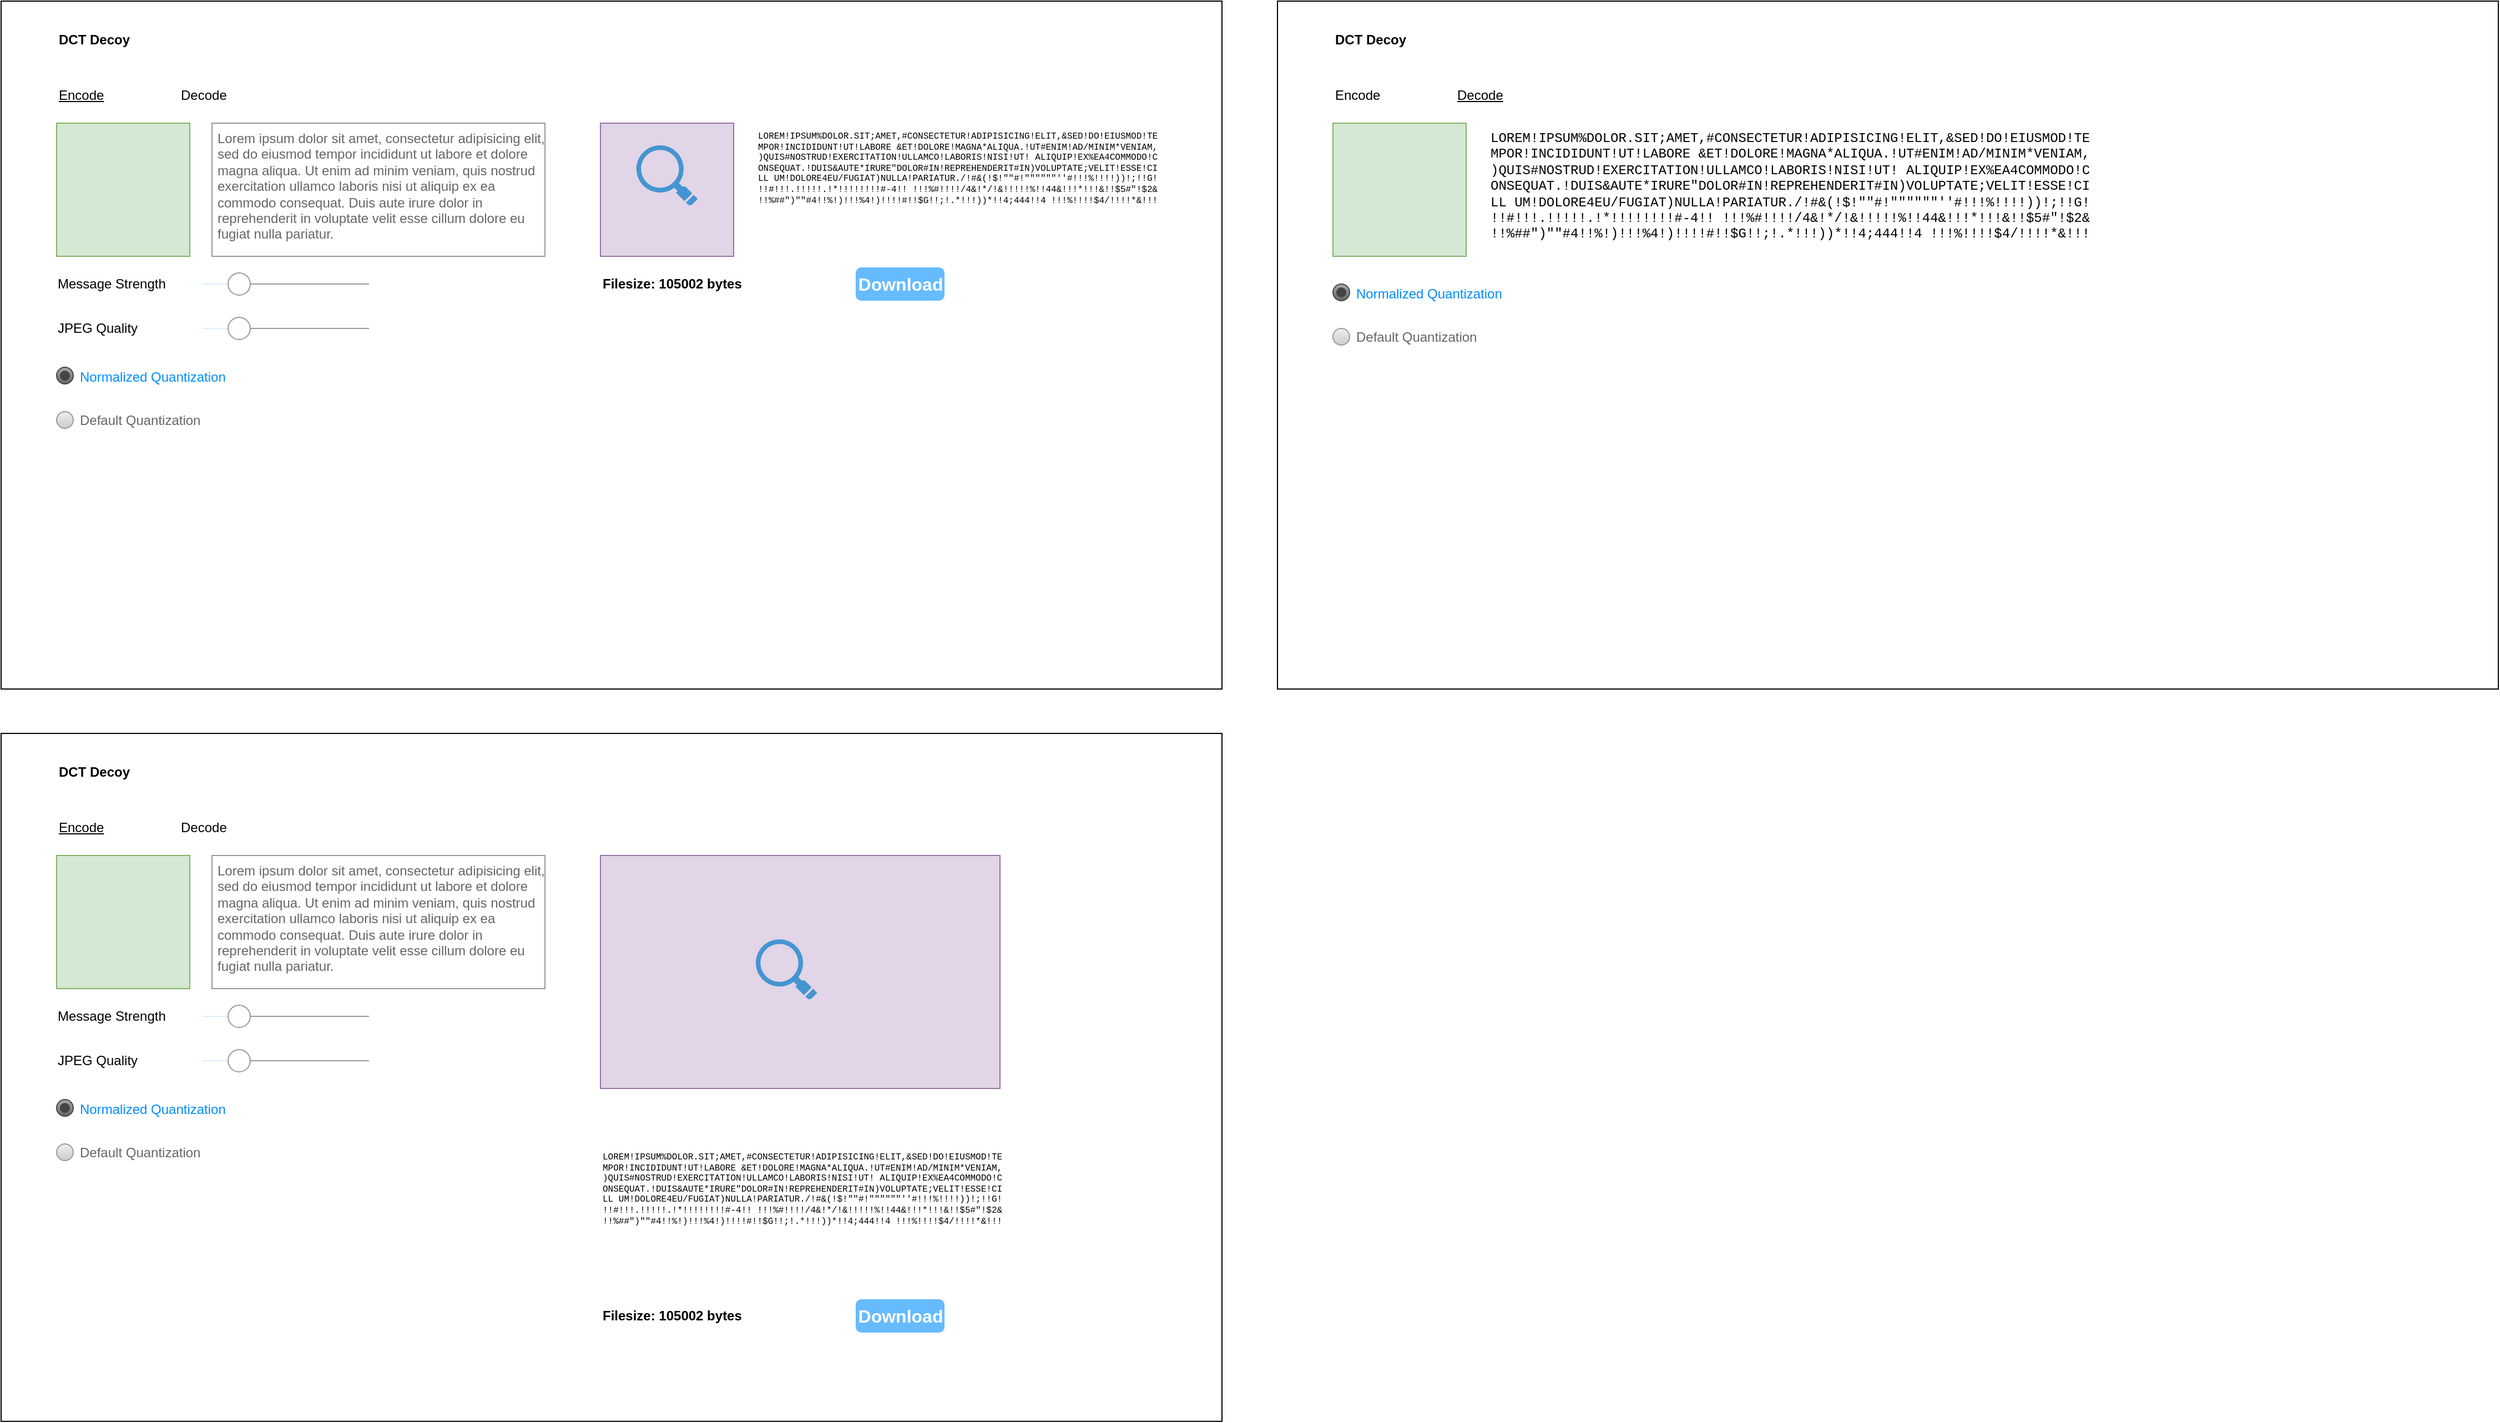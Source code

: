 <mxfile version="15.4.0" type="device"><diagram id="3T7mM_CJcnKX-8M4AUnL" name="Page-1"><mxGraphModel dx="1813" dy="1613" grid="1" gridSize="10" guides="1" tooltips="1" connect="1" arrows="1" fold="1" page="1" pageScale="1" pageWidth="1654" pageHeight="1169" math="0" shadow="0"><root><mxCell id="0"/><mxCell id="1" parent="0"/><mxCell id="P0SoYpULLFWHUV1HPLhZ-7" value="" style="rounded=0;whiteSpace=wrap;html=1;align=left;" parent="1" vertex="1"><mxGeometry x="560" y="290" width="1100" height="620" as="geometry"/></mxCell><mxCell id="P0SoYpULLFWHUV1HPLhZ-1" value="DCT Decoy" style="text;html=1;strokeColor=none;fillColor=none;align=left;verticalAlign=middle;whiteSpace=wrap;rounded=0;fontStyle=1" parent="1" vertex="1"><mxGeometry x="610" y="310" width="120" height="30" as="geometry"/></mxCell><mxCell id="P0SoYpULLFWHUV1HPLhZ-3" value="Encode" style="text;html=1;strokeColor=none;fillColor=none;align=left;verticalAlign=middle;whiteSpace=wrap;rounded=0;fontStyle=4" parent="1" vertex="1"><mxGeometry x="610" y="360" width="60" height="30" as="geometry"/></mxCell><mxCell id="P0SoYpULLFWHUV1HPLhZ-4" value="Decode" style="text;html=1;strokeColor=none;fillColor=none;align=left;verticalAlign=middle;whiteSpace=wrap;rounded=0;" parent="1" vertex="1"><mxGeometry x="720" y="360" width="60" height="30" as="geometry"/></mxCell><mxCell id="P0SoYpULLFWHUV1HPLhZ-5" value="" style="rounded=0;whiteSpace=wrap;html=1;align=left;fillColor=#d5e8d4;strokeColor=#82b366;" parent="1" vertex="1"><mxGeometry x="610" y="400" width="120" height="120" as="geometry"/></mxCell><mxCell id="P0SoYpULLFWHUV1HPLhZ-6" value="" style="rounded=0;whiteSpace=wrap;html=1;align=left;fillColor=#e1d5e7;strokeColor=#9673a6;" parent="1" vertex="1"><mxGeometry x="1100" y="400" width="120" height="120" as="geometry"/></mxCell><mxCell id="P0SoYpULLFWHUV1HPLhZ-19" value="Lorem ipsum dolor sit amet, consectetur adipisicing elit, sed do eiusmod tempor incididunt ut labore et dolore magna aliqua. Ut enim ad minim veniam, quis nostrud exercitation ullamco laboris nisi ut aliquip ex ea commodo consequat. Duis aute irure dolor in reprehenderit in voluptate velit esse cillum dolore eu fugiat nulla pariatur.&amp;nbsp;" style="strokeWidth=1;shadow=0;dashed=0;align=center;html=1;shape=mxgraph.mockup.forms.rrect;fillColor=#ffffff;rSize=0;fontColor=#666666;align=left;spacingLeft=3;strokeColor=#999999;verticalAlign=top;whiteSpace=wrap;" parent="1" vertex="1"><mxGeometry x="750" y="400" width="300" height="120" as="geometry"/></mxCell><mxCell id="P0SoYpULLFWHUV1HPLhZ-35" value="" style="verticalLabelPosition=bottom;shadow=0;dashed=0;align=center;html=1;verticalAlign=top;strokeWidth=1;shape=mxgraph.mockup.forms.horSlider;strokeColor=#999999;sliderStyle=basic;sliderPos=20;handleStyle=circle;fillColor2=#ddeeff;" parent="1" vertex="1"><mxGeometry x="741.5" y="530" width="150" height="30" as="geometry"/></mxCell><mxCell id="P0SoYpULLFWHUV1HPLhZ-36" value="" style="verticalLabelPosition=bottom;shadow=0;dashed=0;align=center;html=1;verticalAlign=top;strokeWidth=1;shape=mxgraph.mockup.forms.horSlider;strokeColor=#999999;sliderStyle=basic;sliderPos=20;handleStyle=circle;fillColor2=#ddeeff;" parent="1" vertex="1"><mxGeometry x="741.5" y="570" width="150" height="30" as="geometry"/></mxCell><mxCell id="P0SoYpULLFWHUV1HPLhZ-38" value="Message Strength" style="text;html=1;strokeColor=none;fillColor=none;align=left;verticalAlign=middle;whiteSpace=wrap;rounded=0;" parent="1" vertex="1"><mxGeometry x="608.5" y="530" width="113" height="30" as="geometry"/></mxCell><mxCell id="P0SoYpULLFWHUV1HPLhZ-39" value="JPEG Quality" style="text;html=1;strokeColor=none;fillColor=none;align=left;verticalAlign=middle;whiteSpace=wrap;rounded=0;" parent="1" vertex="1"><mxGeometry x="608.5" y="570" width="113" height="30" as="geometry"/></mxCell><mxCell id="P0SoYpULLFWHUV1HPLhZ-40" value="&lt;div id=&quot;compression&quot; style=&quot;font-weight: bold ; font-size: 1em&quot;&gt;&lt;span style=&quot;font-size: 1em&quot;&gt;Filesize: 105002 bytes&lt;/span&gt;&lt;/div&gt;" style="text;html=1;strokeColor=none;fillColor=none;align=left;verticalAlign=middle;whiteSpace=wrap;rounded=0;" parent="1" vertex="1"><mxGeometry x="1100" y="530" width="210" height="30" as="geometry"/></mxCell><mxCell id="P0SoYpULLFWHUV1HPLhZ-51" value="Download" style="strokeWidth=1;shadow=0;dashed=0;align=center;html=1;shape=mxgraph.mockup.forms.rrect;rSize=5;strokeColor=none;fontColor=#ffffff;fillColor=#66bbff;fontSize=16;fontStyle=1;" parent="1" vertex="1"><mxGeometry x="1330" y="530" width="80" height="30" as="geometry"/></mxCell><mxCell id="P0SoYpULLFWHUV1HPLhZ-61" value="Default Quantization" style="shape=ellipse;rSize=0;fillColor=#eeeeee;strokeColor=#999999;gradientColor=#cccccc;html=1;align=left;spacingLeft=4;fontSize=12;fontColor=#666666;labelPosition=right;" parent="1" vertex="1"><mxGeometry x="610" y="660" width="15" height="15" as="geometry"/></mxCell><mxCell id="P0SoYpULLFWHUV1HPLhZ-69" value="&lt;font style=&quot;font-size: 12px&quot;&gt;Normalized Quantization&lt;/font&gt;" style="shape=ellipse;rSize=0;fillColor=#aaaaaa;strokeColor=#444444;gradientColor=#666666;html=1;align=left;spacingLeft=4;fontSize=17;fontColor=#008cff;labelPosition=right;" parent="1" vertex="1"><mxGeometry x="610" y="620" width="15" height="15" as="geometry"/></mxCell><mxCell id="P0SoYpULLFWHUV1HPLhZ-70" value="" style="shape=ellipse;fillColor=#444444;strokeColor=none;html=1;fontSize=12;align=left;verticalAlign=middle;" parent="P0SoYpULLFWHUV1HPLhZ-69" vertex="1"><mxGeometry x="3" y="3" width="9" height="9" as="geometry"/></mxCell><mxCell id="P0SoYpULLFWHUV1HPLhZ-73" value="" style="rounded=0;whiteSpace=wrap;html=1;align=left;" parent="1" vertex="1"><mxGeometry x="1710" y="290" width="1100" height="620" as="geometry"/></mxCell><mxCell id="P0SoYpULLFWHUV1HPLhZ-74" value="DCT Decoy" style="text;html=1;strokeColor=none;fillColor=none;align=left;verticalAlign=middle;whiteSpace=wrap;rounded=0;fontStyle=1" parent="1" vertex="1"><mxGeometry x="1760" y="310" width="120" height="30" as="geometry"/></mxCell><mxCell id="P0SoYpULLFWHUV1HPLhZ-75" value="Encode" style="text;html=1;strokeColor=none;fillColor=none;align=left;verticalAlign=middle;whiteSpace=wrap;rounded=0;fontStyle=0" parent="1" vertex="1"><mxGeometry x="1760" y="360" width="60" height="30" as="geometry"/></mxCell><mxCell id="P0SoYpULLFWHUV1HPLhZ-76" value="Decode" style="text;html=1;strokeColor=none;fillColor=none;align=left;verticalAlign=middle;whiteSpace=wrap;rounded=0;fontStyle=4" parent="1" vertex="1"><mxGeometry x="1870" y="360" width="60" height="30" as="geometry"/></mxCell><mxCell id="P0SoYpULLFWHUV1HPLhZ-77" value="" style="rounded=0;whiteSpace=wrap;html=1;align=left;fillColor=#d5e8d4;strokeColor=#82b366;" parent="1" vertex="1"><mxGeometry x="1760" y="400" width="120" height="120" as="geometry"/></mxCell><mxCell id="P0SoYpULLFWHUV1HPLhZ-89" value="Default Quantization" style="shape=ellipse;rSize=0;fillColor=#eeeeee;strokeColor=#999999;gradientColor=#cccccc;html=1;align=left;spacingLeft=4;fontSize=12;fontColor=#666666;labelPosition=right;" parent="1" vertex="1"><mxGeometry x="1760" y="585" width="15" height="15" as="geometry"/></mxCell><mxCell id="P0SoYpULLFWHUV1HPLhZ-90" value="&lt;font style=&quot;font-size: 12px&quot;&gt;Normalized Quantization&lt;/font&gt;" style="shape=ellipse;rSize=0;fillColor=#aaaaaa;strokeColor=#444444;gradientColor=#666666;html=1;align=left;spacingLeft=4;fontSize=17;fontColor=#008cff;labelPosition=right;" parent="1" vertex="1"><mxGeometry x="1760" y="545" width="15" height="15" as="geometry"/></mxCell><mxCell id="P0SoYpULLFWHUV1HPLhZ-91" value="" style="shape=ellipse;fillColor=#444444;strokeColor=none;html=1;fontSize=12;align=left;verticalAlign=middle;" parent="P0SoYpULLFWHUV1HPLhZ-90" vertex="1"><mxGeometry x="3" y="3" width="9" height="9" as="geometry"/></mxCell><mxCell id="P0SoYpULLFWHUV1HPLhZ-93" value="&lt;div&gt;LOREM!IPSUM%DOLOR.SIT;AMET,#CONSECTETUR!ADIPISICING!ELIT,&amp;amp;SED!DO!EIUSMOD!TE&lt;/div&gt;&lt;div&gt;MPOR!INCIDIDUNT!UT!LABORE &amp;amp;ET!DOLORE!MAGNA*ALIQUA.!UT#ENIM!AD/MINIM*VENIAM,&lt;/div&gt;&lt;div&gt;)QUIS#NOSTRUD!EXERCITATION!ULLAMCO!LABORIS!NISI!UT! ALIQUIP!EX%EA4COMMODO!C&lt;/div&gt;&lt;div&gt;ONSEQUAT.!DUIS&amp;amp;AUTE*IRURE&quot;DOLOR#IN!REPREHENDERIT#IN)VOLUPTATE;VELIT!ESSE!CI&lt;/div&gt;&lt;div&gt;LL UM!DOLORE4EU/FUGIAT)NULLA!PARIATUR./!#&amp;amp;(!$!&quot;&quot;#!&quot;&quot;&quot;&quot;&quot;&quot;''#!!!%!!!!))!;!!G!&lt;/div&gt;&lt;div&gt;!!#!!!.!!!!!.!*!!!!!!!!#-4!! !!!%#!!!!/4&amp;amp;!*/!&amp;amp;!!!!!%!!44&amp;amp;!!!*!!!&amp;amp;!!$5#&quot;!$2&amp;amp;&lt;/div&gt;&lt;div&gt;!!%##&quot;)&quot;&quot;#4!!%!)!!!%4!)!!!!#!!$G!!;!.*!!!))*!!4;444!!4 !!!%!!!!$4/!!!!*&amp;amp;!!!&lt;/div&gt;&lt;div&gt;&lt;br&gt;&lt;/div&gt;" style="text;html=1;strokeColor=none;fillColor=none;align=left;verticalAlign=top;whiteSpace=wrap;rounded=0;fontSize=12;fontFamily=Courier New;" parent="1" vertex="1"><mxGeometry x="1900" y="400" width="620" height="120" as="geometry"/></mxCell><mxCell id="P0SoYpULLFWHUV1HPLhZ-94" value="&lt;div style=&quot;font-size: 8px;&quot;&gt;LOREM!IPSUM%DOLOR.SIT;AMET,#CONSECTETUR!ADIPISICING!ELIT,&amp;amp;SED!DO!EIUSMOD!TE&lt;/div&gt;&lt;div style=&quot;font-size: 8px;&quot;&gt;MPOR!INCIDIDUNT!UT!LABORE &amp;amp;ET!DOLORE!MAGNA*ALIQUA.!UT#ENIM!AD/MINIM*VENIAM,&lt;/div&gt;&lt;div style=&quot;font-size: 8px;&quot;&gt;)QUIS#NOSTRUD!EXERCITATION!ULLAMCO!LABORIS!NISI!UT! ALIQUIP!EX%EA4COMMODO!C&lt;/div&gt;&lt;div style=&quot;font-size: 8px;&quot;&gt;ONSEQUAT.!DUIS&amp;amp;AUTE*IRURE&quot;DOLOR#IN!REPREHENDERIT#IN)VOLUPTATE;VELIT!ESSE!CI&lt;/div&gt;&lt;div style=&quot;font-size: 8px;&quot;&gt;LL UM!DOLORE4EU/FUGIAT)NULLA!PARIATUR./!#&amp;amp;(!$!&quot;&quot;#!&quot;&quot;&quot;&quot;&quot;&quot;''#!!!%!!!!))!;!!G!&lt;/div&gt;&lt;div style=&quot;font-size: 8px;&quot;&gt;!!#!!!.!!!!!.!*!!!!!!!!#-4!! !!!%#!!!!/4&amp;amp;!*/!&amp;amp;!!!!!%!!44&amp;amp;!!!*!!!&amp;amp;!!$5#&quot;!$2&amp;amp;&lt;/div&gt;&lt;div style=&quot;font-size: 8px;&quot;&gt;!!%##&quot;)&quot;&quot;#4!!%!)!!!%4!)!!!!#!!$G!!;!.*!!!))*!!4;444!!4 !!!%!!!!$4/!!!!*&amp;amp;!!!&lt;/div&gt;&lt;div style=&quot;font-size: 8px;&quot;&gt;&lt;br style=&quot;font-size: 8px;&quot;&gt;&lt;/div&gt;" style="text;html=1;strokeColor=none;fillColor=none;align=left;verticalAlign=top;whiteSpace=wrap;rounded=0;fontSize=8;fontFamily=Courier New;" parent="1" vertex="1"><mxGeometry x="1240" y="400" width="370" height="120" as="geometry"/></mxCell><mxCell id="Iv8eS69FfHGFg8TEWePX-1" value="" style="rounded=0;whiteSpace=wrap;html=1;align=left;" vertex="1" parent="1"><mxGeometry x="560" y="950" width="1100" height="620" as="geometry"/></mxCell><mxCell id="Iv8eS69FfHGFg8TEWePX-2" value="DCT Decoy" style="text;html=1;strokeColor=none;fillColor=none;align=left;verticalAlign=middle;whiteSpace=wrap;rounded=0;fontStyle=1" vertex="1" parent="1"><mxGeometry x="610" y="970" width="120" height="30" as="geometry"/></mxCell><mxCell id="Iv8eS69FfHGFg8TEWePX-3" value="Encode" style="text;html=1;strokeColor=none;fillColor=none;align=left;verticalAlign=middle;whiteSpace=wrap;rounded=0;fontStyle=4" vertex="1" parent="1"><mxGeometry x="610" y="1020" width="60" height="30" as="geometry"/></mxCell><mxCell id="Iv8eS69FfHGFg8TEWePX-4" value="Decode" style="text;html=1;strokeColor=none;fillColor=none;align=left;verticalAlign=middle;whiteSpace=wrap;rounded=0;" vertex="1" parent="1"><mxGeometry x="720" y="1020" width="60" height="30" as="geometry"/></mxCell><mxCell id="Iv8eS69FfHGFg8TEWePX-5" value="" style="rounded=0;whiteSpace=wrap;html=1;align=left;fillColor=#d5e8d4;strokeColor=#82b366;" vertex="1" parent="1"><mxGeometry x="610" y="1060" width="120" height="120" as="geometry"/></mxCell><mxCell id="Iv8eS69FfHGFg8TEWePX-6" value="" style="rounded=0;whiteSpace=wrap;html=1;align=left;fillColor=#e1d5e7;strokeColor=#9673a6;" vertex="1" parent="1"><mxGeometry x="1100" y="1060" width="360" height="210" as="geometry"/></mxCell><mxCell id="Iv8eS69FfHGFg8TEWePX-7" value="Lorem ipsum dolor sit amet, consectetur adipisicing elit, sed do eiusmod tempor incididunt ut labore et dolore magna aliqua. Ut enim ad minim veniam, quis nostrud exercitation ullamco laboris nisi ut aliquip ex ea commodo consequat. Duis aute irure dolor in reprehenderit in voluptate velit esse cillum dolore eu fugiat nulla pariatur.&amp;nbsp;" style="strokeWidth=1;shadow=0;dashed=0;align=center;html=1;shape=mxgraph.mockup.forms.rrect;fillColor=#ffffff;rSize=0;fontColor=#666666;align=left;spacingLeft=3;strokeColor=#999999;verticalAlign=top;whiteSpace=wrap;" vertex="1" parent="1"><mxGeometry x="750" y="1060" width="300" height="120" as="geometry"/></mxCell><mxCell id="Iv8eS69FfHGFg8TEWePX-8" value="" style="verticalLabelPosition=bottom;shadow=0;dashed=0;align=center;html=1;verticalAlign=top;strokeWidth=1;shape=mxgraph.mockup.forms.horSlider;strokeColor=#999999;sliderStyle=basic;sliderPos=20;handleStyle=circle;fillColor2=#ddeeff;" vertex="1" parent="1"><mxGeometry x="741.5" y="1190" width="150" height="30" as="geometry"/></mxCell><mxCell id="Iv8eS69FfHGFg8TEWePX-9" value="" style="verticalLabelPosition=bottom;shadow=0;dashed=0;align=center;html=1;verticalAlign=top;strokeWidth=1;shape=mxgraph.mockup.forms.horSlider;strokeColor=#999999;sliderStyle=basic;sliderPos=20;handleStyle=circle;fillColor2=#ddeeff;" vertex="1" parent="1"><mxGeometry x="741.5" y="1230" width="150" height="30" as="geometry"/></mxCell><mxCell id="Iv8eS69FfHGFg8TEWePX-10" value="Message Strength" style="text;html=1;strokeColor=none;fillColor=none;align=left;verticalAlign=middle;whiteSpace=wrap;rounded=0;" vertex="1" parent="1"><mxGeometry x="608.5" y="1190" width="113" height="30" as="geometry"/></mxCell><mxCell id="Iv8eS69FfHGFg8TEWePX-11" value="JPEG Quality" style="text;html=1;strokeColor=none;fillColor=none;align=left;verticalAlign=middle;whiteSpace=wrap;rounded=0;" vertex="1" parent="1"><mxGeometry x="608.5" y="1230" width="113" height="30" as="geometry"/></mxCell><mxCell id="Iv8eS69FfHGFg8TEWePX-12" value="&lt;div id=&quot;compression&quot; style=&quot;font-weight: bold ; font-size: 1em&quot;&gt;&lt;span style=&quot;font-size: 1em&quot;&gt;Filesize: 105002 bytes&lt;/span&gt;&lt;/div&gt;" style="text;html=1;strokeColor=none;fillColor=none;align=left;verticalAlign=middle;whiteSpace=wrap;rounded=0;" vertex="1" parent="1"><mxGeometry x="1100" y="1460" width="210" height="30" as="geometry"/></mxCell><mxCell id="Iv8eS69FfHGFg8TEWePX-13" value="Download" style="strokeWidth=1;shadow=0;dashed=0;align=center;html=1;shape=mxgraph.mockup.forms.rrect;rSize=5;strokeColor=none;fontColor=#ffffff;fillColor=#66bbff;fontSize=16;fontStyle=1;" vertex="1" parent="1"><mxGeometry x="1330" y="1460" width="80" height="30" as="geometry"/></mxCell><mxCell id="Iv8eS69FfHGFg8TEWePX-14" value="Default Quantization" style="shape=ellipse;rSize=0;fillColor=#eeeeee;strokeColor=#999999;gradientColor=#cccccc;html=1;align=left;spacingLeft=4;fontSize=12;fontColor=#666666;labelPosition=right;" vertex="1" parent="1"><mxGeometry x="610" y="1320" width="15" height="15" as="geometry"/></mxCell><mxCell id="Iv8eS69FfHGFg8TEWePX-15" value="&lt;font style=&quot;font-size: 12px&quot;&gt;Normalized Quantization&lt;/font&gt;" style="shape=ellipse;rSize=0;fillColor=#aaaaaa;strokeColor=#444444;gradientColor=#666666;html=1;align=left;spacingLeft=4;fontSize=17;fontColor=#008cff;labelPosition=right;" vertex="1" parent="1"><mxGeometry x="610" y="1280" width="15" height="15" as="geometry"/></mxCell><mxCell id="Iv8eS69FfHGFg8TEWePX-16" value="" style="shape=ellipse;fillColor=#444444;strokeColor=none;html=1;fontSize=12;align=left;verticalAlign=middle;" vertex="1" parent="Iv8eS69FfHGFg8TEWePX-15"><mxGeometry x="3" y="3" width="9" height="9" as="geometry"/></mxCell><mxCell id="Iv8eS69FfHGFg8TEWePX-17" value="&lt;div style=&quot;font-size: 8px;&quot;&gt;LOREM!IPSUM%DOLOR.SIT;AMET,#CONSECTETUR!ADIPISICING!ELIT,&amp;amp;SED!DO!EIUSMOD!TE&lt;/div&gt;&lt;div style=&quot;font-size: 8px;&quot;&gt;MPOR!INCIDIDUNT!UT!LABORE &amp;amp;ET!DOLORE!MAGNA*ALIQUA.!UT#ENIM!AD/MINIM*VENIAM,&lt;/div&gt;&lt;div style=&quot;font-size: 8px;&quot;&gt;)QUIS#NOSTRUD!EXERCITATION!ULLAMCO!LABORIS!NISI!UT! ALIQUIP!EX%EA4COMMODO!C&lt;/div&gt;&lt;div style=&quot;font-size: 8px;&quot;&gt;ONSEQUAT.!DUIS&amp;amp;AUTE*IRURE&quot;DOLOR#IN!REPREHENDERIT#IN)VOLUPTATE;VELIT!ESSE!CI&lt;/div&gt;&lt;div style=&quot;font-size: 8px;&quot;&gt;LL UM!DOLORE4EU/FUGIAT)NULLA!PARIATUR./!#&amp;amp;(!$!&quot;&quot;#!&quot;&quot;&quot;&quot;&quot;&quot;''#!!!%!!!!))!;!!G!&lt;/div&gt;&lt;div style=&quot;font-size: 8px;&quot;&gt;!!#!!!.!!!!!.!*!!!!!!!!#-4!! !!!%#!!!!/4&amp;amp;!*/!&amp;amp;!!!!!%!!44&amp;amp;!!!*!!!&amp;amp;!!$5#&quot;!$2&amp;amp;&lt;/div&gt;&lt;div style=&quot;font-size: 8px;&quot;&gt;!!%##&quot;)&quot;&quot;#4!!%!)!!!%4!)!!!!#!!$G!!;!.*!!!))*!!4;444!!4 !!!%!!!!$4/!!!!*&amp;amp;!!!&lt;/div&gt;&lt;div style=&quot;font-size: 8px;&quot;&gt;&lt;br style=&quot;font-size: 8px;&quot;&gt;&lt;/div&gt;" style="text;html=1;strokeColor=none;fillColor=none;align=left;verticalAlign=top;whiteSpace=wrap;rounded=0;fontSize=8;fontFamily=Courier New;" vertex="1" parent="1"><mxGeometry x="1100" y="1320" width="370" height="120" as="geometry"/></mxCell><mxCell id="Iv8eS69FfHGFg8TEWePX-18" value="" style="shadow=0;dashed=0;html=1;strokeColor=none;fillColor=#4495D1;labelPosition=center;verticalLabelPosition=bottom;verticalAlign=top;align=center;outlineConnect=0;shape=mxgraph.veeam.magnifying_glass;pointerEvents=1;" vertex="1" parent="1"><mxGeometry x="1132.4" y="420" width="55.2" height="54.4" as="geometry"/></mxCell><mxCell id="Iv8eS69FfHGFg8TEWePX-19" value="" style="shadow=0;dashed=0;html=1;strokeColor=none;fillColor=#4495D1;labelPosition=center;verticalLabelPosition=bottom;verticalAlign=top;align=center;outlineConnect=0;shape=mxgraph.veeam.magnifying_glass;pointerEvents=1;" vertex="1" parent="1"><mxGeometry x="1240" y="1135.6" width="55.2" height="54.4" as="geometry"/></mxCell></root></mxGraphModel></diagram></mxfile>